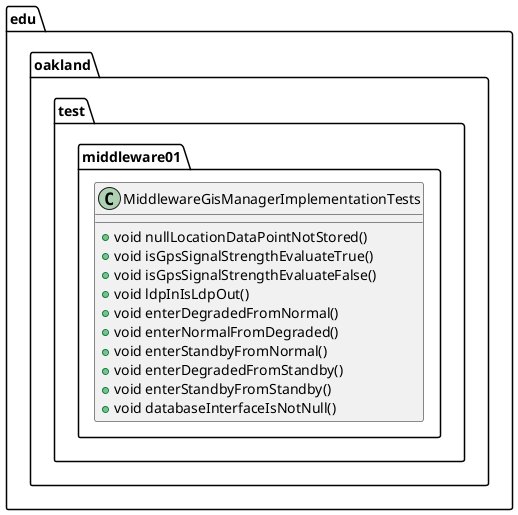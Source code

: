@startuml MiddlewareGisManagerImplementationTests

package edu.oakland.test.middleware01 {
  class MiddlewareGisManagerImplementationTests {
    + void nullLocationDataPointNotStored()
    + void isGpsSignalStrengthEvaluateTrue()
    + void isGpsSignalStrengthEvaluateFalse()
    + void ldpInIsLdpOut()
    + void enterDegradedFromNormal()
    + void enterNormalFromDegraded()
    + void enterStandbyFromNormal()
    + void enterDegradedFromStandby()
    + void enterStandbyFromStandby()
    + void databaseInterfaceIsNotNull()
  }
}

@enduml
